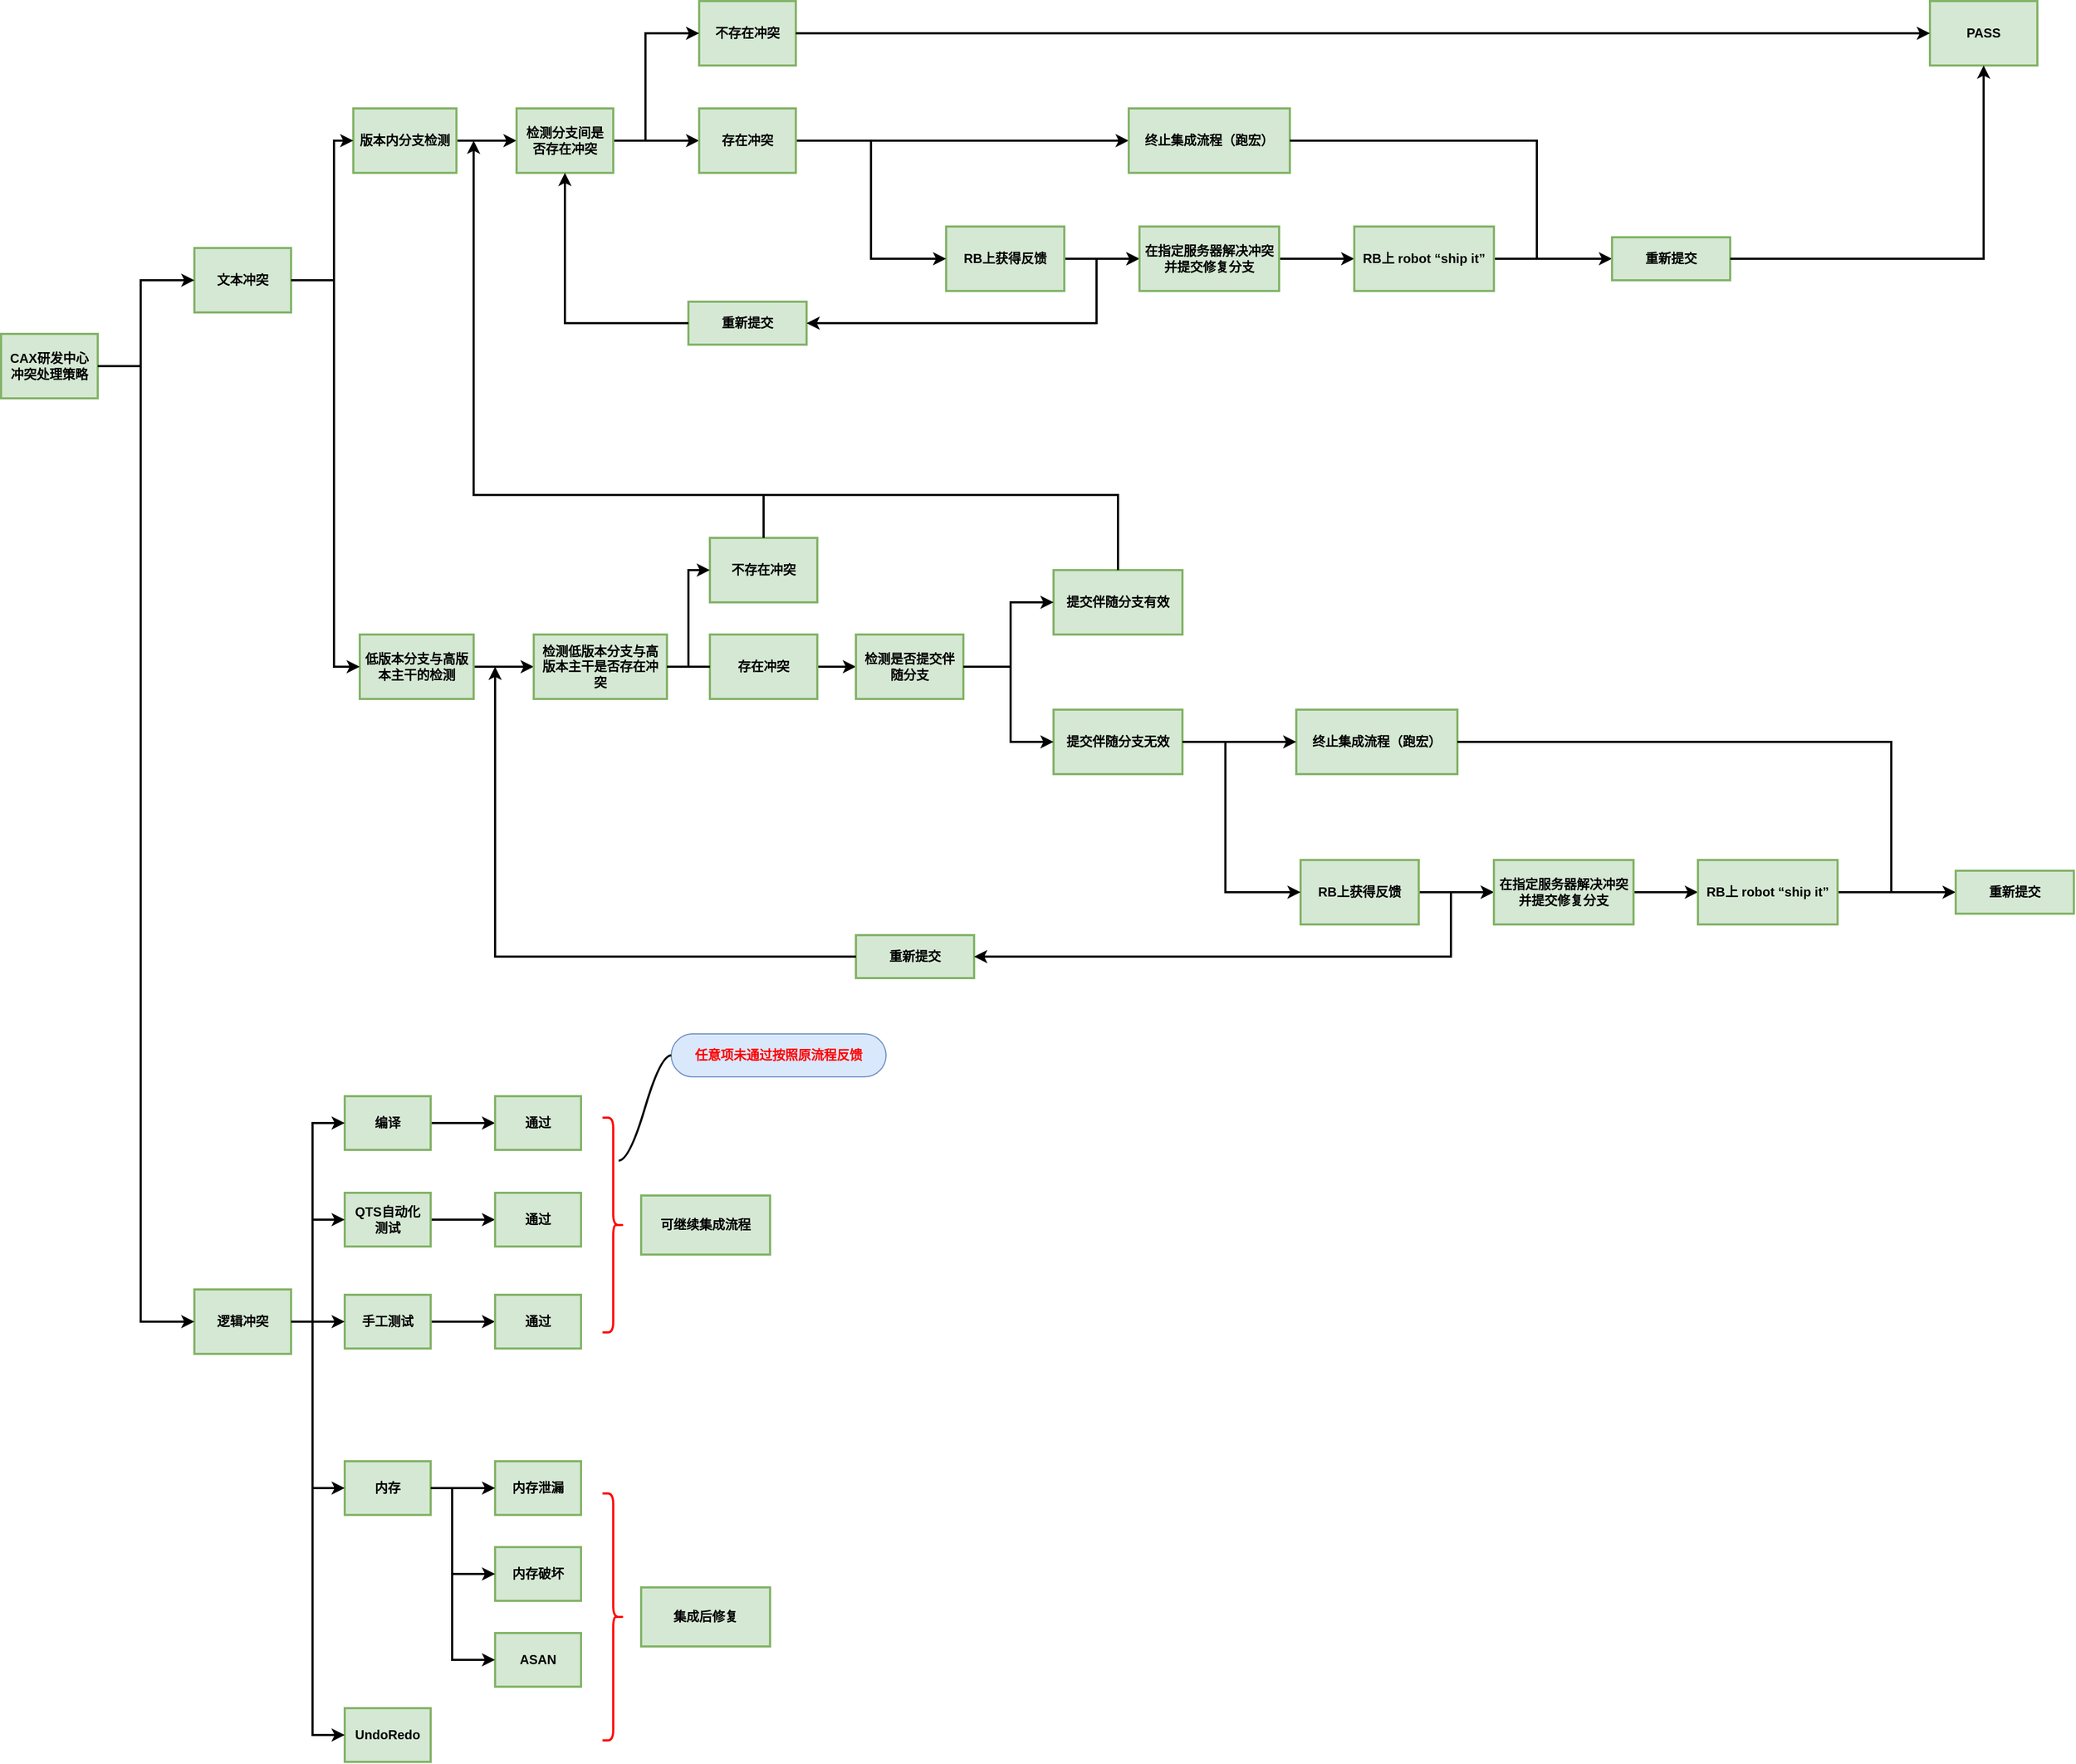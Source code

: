 <mxfile version="18.0.2" type="github">
  <diagram id="D4ulN_NYA70THIKxF5Tm" name="Page-1">
    <mxGraphModel dx="2249" dy="1963" grid="1" gridSize="10" guides="1" tooltips="1" connect="1" arrows="1" fold="1" page="1" pageScale="1" pageWidth="827" pageHeight="1169" math="0" shadow="0">
      <root>
        <mxCell id="0" />
        <mxCell id="1" parent="0" />
        <mxCell id="JzqUl4RdUkzFkftv-TBu-1" value="CAX研发中心冲突处理策略" style="rounded=0;whiteSpace=wrap;html=1;fillColor=#d5e8d4;strokeColor=#82B366;strokeWidth=2;sketch=0;glass=0;shadow=0;spacing=6;fontStyle=1" vertex="1" parent="1">
          <mxGeometry x="-10" y="250" width="90" height="60" as="geometry" />
        </mxCell>
        <mxCell id="JzqUl4RdUkzFkftv-TBu-2" value="文本冲突" style="rounded=0;whiteSpace=wrap;html=1;fillColor=#d5e8d4;strokeColor=#82B366;strokeWidth=2;sketch=0;glass=0;shadow=0;spacing=6;fontStyle=1" vertex="1" parent="1">
          <mxGeometry x="170" y="170" width="90" height="60" as="geometry" />
        </mxCell>
        <mxCell id="JzqUl4RdUkzFkftv-TBu-3" value="逻辑冲突" style="rounded=0;whiteSpace=wrap;html=1;fillColor=#d5e8d4;strokeColor=#82B366;strokeWidth=2;sketch=0;glass=0;shadow=0;spacing=6;fontStyle=1" vertex="1" parent="1">
          <mxGeometry x="170" y="1140" width="90" height="60" as="geometry" />
        </mxCell>
        <mxCell id="JzqUl4RdUkzFkftv-TBu-4" value="" style="endArrow=classic;html=1;rounded=0;exitX=1;exitY=0.5;exitDx=0;exitDy=0;entryX=0;entryY=0.5;entryDx=0;entryDy=0;strokeWidth=2;" edge="1" parent="1" source="JzqUl4RdUkzFkftv-TBu-1" target="JzqUl4RdUkzFkftv-TBu-2">
          <mxGeometry width="50" height="50" relative="1" as="geometry">
            <mxPoint x="80" y="310" as="sourcePoint" />
            <mxPoint x="130" y="260" as="targetPoint" />
            <Array as="points">
              <mxPoint x="120" y="280" />
              <mxPoint x="120" y="200" />
            </Array>
          </mxGeometry>
        </mxCell>
        <mxCell id="JzqUl4RdUkzFkftv-TBu-5" value="" style="endArrow=classic;html=1;rounded=0;entryX=0;entryY=0.5;entryDx=0;entryDy=0;strokeWidth=2;" edge="1" parent="1" target="JzqUl4RdUkzFkftv-TBu-3">
          <mxGeometry width="50" height="50" relative="1" as="geometry">
            <mxPoint x="120" y="280" as="sourcePoint" />
            <mxPoint x="180" y="210" as="targetPoint" />
            <Array as="points">
              <mxPoint x="120" y="480" />
              <mxPoint x="120" y="700" />
              <mxPoint x="120" y="1040" />
              <mxPoint x="120" y="1170" />
            </Array>
          </mxGeometry>
        </mxCell>
        <mxCell id="JzqUl4RdUkzFkftv-TBu-14" value="" style="edgeStyle=orthogonalEdgeStyle;rounded=0;orthogonalLoop=1;jettySize=auto;html=1;strokeWidth=2;" edge="1" parent="1" source="JzqUl4RdUkzFkftv-TBu-6" target="JzqUl4RdUkzFkftv-TBu-13">
          <mxGeometry relative="1" as="geometry" />
        </mxCell>
        <mxCell id="JzqUl4RdUkzFkftv-TBu-6" value="版本内分支检测" style="rounded=0;whiteSpace=wrap;html=1;fillColor=#d5e8d4;strokeColor=#82B366;strokeWidth=2;sketch=0;glass=0;shadow=0;spacing=6;fontStyle=1" vertex="1" parent="1">
          <mxGeometry x="318" y="40" width="96" height="60" as="geometry" />
        </mxCell>
        <mxCell id="JzqUl4RdUkzFkftv-TBu-42" value="" style="edgeStyle=orthogonalEdgeStyle;rounded=0;orthogonalLoop=1;jettySize=auto;html=1;strokeWidth=2;" edge="1" parent="1" source="JzqUl4RdUkzFkftv-TBu-9" target="JzqUl4RdUkzFkftv-TBu-41">
          <mxGeometry relative="1" as="geometry" />
        </mxCell>
        <mxCell id="JzqUl4RdUkzFkftv-TBu-9" value="低版本分支与高版本主干的检测" style="rounded=0;whiteSpace=wrap;html=1;fillColor=#d5e8d4;strokeColor=#82B366;strokeWidth=2;sketch=0;glass=0;shadow=0;spacing=6;fontStyle=1" vertex="1" parent="1">
          <mxGeometry x="324" y="530" width="106" height="60" as="geometry" />
        </mxCell>
        <mxCell id="JzqUl4RdUkzFkftv-TBu-12" value="" style="endArrow=none;html=1;rounded=0;strokeWidth=2;" edge="1" parent="1" source="JzqUl4RdUkzFkftv-TBu-2">
          <mxGeometry width="50" height="50" relative="1" as="geometry">
            <mxPoint x="260" y="250" as="sourcePoint" />
            <mxPoint x="300" y="200" as="targetPoint" />
          </mxGeometry>
        </mxCell>
        <mxCell id="JzqUl4RdUkzFkftv-TBu-17" value="" style="edgeStyle=orthogonalEdgeStyle;rounded=0;orthogonalLoop=1;jettySize=auto;html=1;strokeWidth=2;" edge="1" parent="1" source="JzqUl4RdUkzFkftv-TBu-13" target="JzqUl4RdUkzFkftv-TBu-15">
          <mxGeometry relative="1" as="geometry" />
        </mxCell>
        <mxCell id="JzqUl4RdUkzFkftv-TBu-13" value="检测分支间是否存在冲突" style="rounded=0;whiteSpace=wrap;html=1;fillColor=#d5e8d4;strokeColor=#82B366;strokeWidth=2;sketch=0;glass=0;shadow=0;spacing=6;fontStyle=1" vertex="1" parent="1">
          <mxGeometry x="470" y="40" width="90" height="60" as="geometry" />
        </mxCell>
        <mxCell id="JzqUl4RdUkzFkftv-TBu-21" value="" style="edgeStyle=orthogonalEdgeStyle;rounded=0;orthogonalLoop=1;jettySize=auto;html=1;strokeWidth=2;entryX=0;entryY=0.5;entryDx=0;entryDy=0;" edge="1" parent="1" source="JzqUl4RdUkzFkftv-TBu-15" target="JzqUl4RdUkzFkftv-TBu-19">
          <mxGeometry relative="1" as="geometry">
            <mxPoint x="810" y="70" as="targetPoint" />
          </mxGeometry>
        </mxCell>
        <mxCell id="JzqUl4RdUkzFkftv-TBu-15" value="存在冲突" style="rounded=0;whiteSpace=wrap;html=1;fillColor=#d5e8d4;strokeColor=#82B366;strokeWidth=2;sketch=0;glass=0;shadow=0;spacing=6;fontStyle=1" vertex="1" parent="1">
          <mxGeometry x="640" y="40" width="90" height="60" as="geometry" />
        </mxCell>
        <mxCell id="JzqUl4RdUkzFkftv-TBu-16" value="不存在冲突" style="rounded=0;whiteSpace=wrap;html=1;fillColor=#d5e8d4;strokeColor=#82B366;strokeWidth=2;sketch=0;glass=0;shadow=0;spacing=6;fontStyle=1" vertex="1" parent="1">
          <mxGeometry x="640" y="-60" width="90" height="60" as="geometry" />
        </mxCell>
        <mxCell id="JzqUl4RdUkzFkftv-TBu-18" value="" style="endArrow=classic;html=1;rounded=0;strokeWidth=2;entryX=0;entryY=0.5;entryDx=0;entryDy=0;" edge="1" parent="1" target="JzqUl4RdUkzFkftv-TBu-16">
          <mxGeometry width="50" height="50" relative="1" as="geometry">
            <mxPoint x="590" y="70" as="sourcePoint" />
            <mxPoint x="640" y="20" as="targetPoint" />
            <Array as="points">
              <mxPoint x="590" y="-30" />
            </Array>
          </mxGeometry>
        </mxCell>
        <mxCell id="JzqUl4RdUkzFkftv-TBu-19" value="终止集成流程（跑宏）" style="rounded=0;whiteSpace=wrap;html=1;fillColor=#d5e8d4;strokeColor=#82B366;strokeWidth=2;sketch=0;glass=0;shadow=0;spacing=6;fontStyle=1" vertex="1" parent="1">
          <mxGeometry x="1040" y="40" width="150" height="60" as="geometry" />
        </mxCell>
        <mxCell id="JzqUl4RdUkzFkftv-TBu-27" value="" style="edgeStyle=orthogonalEdgeStyle;rounded=0;orthogonalLoop=1;jettySize=auto;html=1;strokeWidth=2;" edge="1" parent="1" source="JzqUl4RdUkzFkftv-TBu-22" target="JzqUl4RdUkzFkftv-TBu-23">
          <mxGeometry relative="1" as="geometry" />
        </mxCell>
        <mxCell id="JzqUl4RdUkzFkftv-TBu-38" value="" style="edgeStyle=orthogonalEdgeStyle;rounded=0;orthogonalLoop=1;jettySize=auto;html=1;strokeWidth=2;" edge="1" parent="1" source="JzqUl4RdUkzFkftv-TBu-22" target="JzqUl4RdUkzFkftv-TBu-23">
          <mxGeometry relative="1" as="geometry" />
        </mxCell>
        <mxCell id="JzqUl4RdUkzFkftv-TBu-22" value="RB上获得反馈" style="rounded=0;whiteSpace=wrap;html=1;fillColor=#d5e8d4;strokeColor=#82B366;strokeWidth=2;sketch=0;glass=0;shadow=0;spacing=6;fontStyle=1" vertex="1" parent="1">
          <mxGeometry x="870" y="150" width="110" height="60" as="geometry" />
        </mxCell>
        <mxCell id="JzqUl4RdUkzFkftv-TBu-28" value="" style="edgeStyle=orthogonalEdgeStyle;rounded=0;orthogonalLoop=1;jettySize=auto;html=1;strokeWidth=2;" edge="1" parent="1" source="JzqUl4RdUkzFkftv-TBu-23" target="JzqUl4RdUkzFkftv-TBu-24">
          <mxGeometry relative="1" as="geometry" />
        </mxCell>
        <mxCell id="JzqUl4RdUkzFkftv-TBu-23" value="在指定服务器解决冲突并提交修复分支" style="rounded=0;whiteSpace=wrap;html=1;fillColor=#d5e8d4;strokeColor=#82B366;strokeWidth=2;sketch=0;glass=0;shadow=0;spacing=6;fontStyle=1" vertex="1" parent="1">
          <mxGeometry x="1050" y="150" width="130" height="60" as="geometry" />
        </mxCell>
        <mxCell id="JzqUl4RdUkzFkftv-TBu-29" value="" style="edgeStyle=orthogonalEdgeStyle;rounded=0;orthogonalLoop=1;jettySize=auto;html=1;strokeWidth=2;" edge="1" parent="1" source="JzqUl4RdUkzFkftv-TBu-24" target="JzqUl4RdUkzFkftv-TBu-25">
          <mxGeometry relative="1" as="geometry" />
        </mxCell>
        <mxCell id="JzqUl4RdUkzFkftv-TBu-24" value="RB上 robot “ship it”" style="rounded=0;whiteSpace=wrap;html=1;fillColor=#d5e8d4;strokeColor=#82B366;strokeWidth=2;sketch=0;glass=0;shadow=0;spacing=6;fontStyle=1" vertex="1" parent="1">
          <mxGeometry x="1250" y="150" width="130" height="60" as="geometry" />
        </mxCell>
        <mxCell id="JzqUl4RdUkzFkftv-TBu-25" value="重新提交" style="rounded=0;whiteSpace=wrap;html=1;fillColor=#d5e8d4;strokeColor=#82B366;strokeWidth=2;sketch=0;glass=0;shadow=0;spacing=6;fontStyle=1" vertex="1" parent="1">
          <mxGeometry x="1490" y="160" width="110" height="40" as="geometry" />
        </mxCell>
        <mxCell id="JzqUl4RdUkzFkftv-TBu-26" value="" style="endArrow=classic;html=1;rounded=0;strokeWidth=2;entryX=0;entryY=0.5;entryDx=0;entryDy=0;" edge="1" parent="1" target="JzqUl4RdUkzFkftv-TBu-22">
          <mxGeometry width="50" height="50" relative="1" as="geometry">
            <mxPoint x="800" y="70" as="sourcePoint" />
            <mxPoint x="820" y="120" as="targetPoint" />
            <Array as="points">
              <mxPoint x="800" y="180" />
            </Array>
          </mxGeometry>
        </mxCell>
        <mxCell id="JzqUl4RdUkzFkftv-TBu-30" value="" style="endArrow=none;html=1;rounded=0;strokeWidth=2;exitX=1;exitY=0.5;exitDx=0;exitDy=0;" edge="1" parent="1" source="JzqUl4RdUkzFkftv-TBu-19">
          <mxGeometry width="50" height="50" relative="1" as="geometry">
            <mxPoint x="1320" y="100" as="sourcePoint" />
            <mxPoint x="1420" y="180" as="targetPoint" />
            <Array as="points">
              <mxPoint x="1420" y="70" />
            </Array>
          </mxGeometry>
        </mxCell>
        <mxCell id="JzqUl4RdUkzFkftv-TBu-31" value="PASS" style="rounded=0;whiteSpace=wrap;html=1;fillColor=#d5e8d4;strokeColor=#82B366;strokeWidth=2;sketch=0;glass=0;shadow=0;spacing=6;fontStyle=1" vertex="1" parent="1">
          <mxGeometry x="1786" y="-60" width="100" height="60" as="geometry" />
        </mxCell>
        <mxCell id="JzqUl4RdUkzFkftv-TBu-32" value="" style="endArrow=classic;html=1;rounded=0;strokeWidth=2;exitX=1;exitY=0.5;exitDx=0;exitDy=0;entryX=0;entryY=0.5;entryDx=0;entryDy=0;" edge="1" parent="1" source="JzqUl4RdUkzFkftv-TBu-16" target="JzqUl4RdUkzFkftv-TBu-31">
          <mxGeometry width="50" height="50" relative="1" as="geometry">
            <mxPoint x="886" y="-30" as="sourcePoint" />
            <mxPoint x="996" y="-40" as="targetPoint" />
          </mxGeometry>
        </mxCell>
        <mxCell id="JzqUl4RdUkzFkftv-TBu-34" value="重新提交" style="rounded=0;whiteSpace=wrap;html=1;fillColor=#d5e8d4;strokeColor=#82B366;strokeWidth=2;sketch=0;glass=0;shadow=0;spacing=6;fontStyle=1" vertex="1" parent="1">
          <mxGeometry x="630" y="220" width="110" height="40" as="geometry" />
        </mxCell>
        <mxCell id="JzqUl4RdUkzFkftv-TBu-35" value="" style="endArrow=classic;html=1;rounded=0;strokeWidth=2;entryX=1;entryY=0.5;entryDx=0;entryDy=0;" edge="1" parent="1" target="JzqUl4RdUkzFkftv-TBu-34">
          <mxGeometry width="50" height="50" relative="1" as="geometry">
            <mxPoint x="1010" y="180" as="sourcePoint" />
            <mxPoint x="930" y="300" as="targetPoint" />
            <Array as="points">
              <mxPoint x="1010" y="240" />
            </Array>
          </mxGeometry>
        </mxCell>
        <mxCell id="JzqUl4RdUkzFkftv-TBu-36" value="" style="endArrow=classic;html=1;rounded=0;strokeWidth=2;exitX=0;exitY=0.5;exitDx=0;exitDy=0;entryX=0.5;entryY=1;entryDx=0;entryDy=0;" edge="1" parent="1" source="JzqUl4RdUkzFkftv-TBu-34" target="JzqUl4RdUkzFkftv-TBu-13">
          <mxGeometry width="50" height="50" relative="1" as="geometry">
            <mxPoint x="500" y="240" as="sourcePoint" />
            <mxPoint x="550" y="190" as="targetPoint" />
            <Array as="points">
              <mxPoint x="515" y="240" />
            </Array>
          </mxGeometry>
        </mxCell>
        <mxCell id="JzqUl4RdUkzFkftv-TBu-37" value="" style="endArrow=classic;html=1;rounded=0;strokeWidth=2;exitX=1;exitY=0.5;exitDx=0;exitDy=0;entryX=0.5;entryY=1;entryDx=0;entryDy=0;" edge="1" parent="1" source="JzqUl4RdUkzFkftv-TBu-25" target="JzqUl4RdUkzFkftv-TBu-31">
          <mxGeometry width="50" height="50" relative="1" as="geometry">
            <mxPoint x="1756" y="180" as="sourcePoint" />
            <mxPoint x="1886" y="160" as="targetPoint" />
            <Array as="points">
              <mxPoint x="1836" y="180" />
            </Array>
          </mxGeometry>
        </mxCell>
        <mxCell id="JzqUl4RdUkzFkftv-TBu-39" value="" style="endArrow=classic;html=1;rounded=0;strokeWidth=2;entryX=0;entryY=0.5;entryDx=0;entryDy=0;" edge="1" parent="1" target="JzqUl4RdUkzFkftv-TBu-6">
          <mxGeometry width="50" height="50" relative="1" as="geometry">
            <mxPoint x="300" y="200" as="sourcePoint" />
            <mxPoint x="320" y="70" as="targetPoint" />
            <Array as="points">
              <mxPoint x="300" y="70" />
            </Array>
          </mxGeometry>
        </mxCell>
        <mxCell id="JzqUl4RdUkzFkftv-TBu-40" value="" style="endArrow=classic;html=1;rounded=0;strokeWidth=2;entryX=0;entryY=0.5;entryDx=0;entryDy=0;" edge="1" parent="1" target="JzqUl4RdUkzFkftv-TBu-9">
          <mxGeometry width="50" height="50" relative="1" as="geometry">
            <mxPoint x="300" y="200" as="sourcePoint" />
            <mxPoint x="280" y="340" as="targetPoint" />
            <Array as="points">
              <mxPoint x="300" y="390" />
              <mxPoint x="300" y="560" />
            </Array>
          </mxGeometry>
        </mxCell>
        <mxCell id="JzqUl4RdUkzFkftv-TBu-44" value="" style="edgeStyle=orthogonalEdgeStyle;rounded=0;orthogonalLoop=1;jettySize=auto;html=1;strokeWidth=2;startArrow=none;" edge="1" parent="1" source="JzqUl4RdUkzFkftv-TBu-98" target="JzqUl4RdUkzFkftv-TBu-43">
          <mxGeometry relative="1" as="geometry" />
        </mxCell>
        <mxCell id="JzqUl4RdUkzFkftv-TBu-41" value="检测低版本分支与高版本主干是否存在冲突" style="rounded=0;whiteSpace=wrap;html=1;fillColor=#d5e8d4;strokeColor=#82B366;strokeWidth=2;sketch=0;glass=0;shadow=0;spacing=7;fontStyle=1" vertex="1" parent="1">
          <mxGeometry x="486" y="530" width="124" height="60" as="geometry" />
        </mxCell>
        <mxCell id="JzqUl4RdUkzFkftv-TBu-43" value="检测是否提交伴随分支" style="rounded=0;whiteSpace=wrap;html=1;fillColor=#d5e8d4;strokeColor=#82B366;strokeWidth=2;sketch=0;glass=0;shadow=0;spacing=7;fontStyle=1" vertex="1" parent="1">
          <mxGeometry x="786" y="530" width="100" height="60" as="geometry" />
        </mxCell>
        <mxCell id="JzqUl4RdUkzFkftv-TBu-45" value="提交伴随分支有效" style="rounded=0;whiteSpace=wrap;html=1;fillColor=#d5e8d4;strokeColor=#82B366;strokeWidth=2;sketch=0;glass=0;shadow=0;spacing=7;fontStyle=1" vertex="1" parent="1">
          <mxGeometry x="970" y="470" width="120" height="60" as="geometry" />
        </mxCell>
        <mxCell id="JzqUl4RdUkzFkftv-TBu-46" value="提交伴随分支无效" style="rounded=0;whiteSpace=wrap;html=1;fillColor=#d5e8d4;strokeColor=#82B366;strokeWidth=2;sketch=0;glass=0;shadow=0;spacing=7;fontStyle=1" vertex="1" parent="1">
          <mxGeometry x="970" y="600" width="120" height="60" as="geometry" />
        </mxCell>
        <mxCell id="JzqUl4RdUkzFkftv-TBu-47" value="" style="endArrow=classic;html=1;rounded=0;strokeWidth=2;exitX=1;exitY=0.5;exitDx=0;exitDy=0;entryX=0;entryY=0.5;entryDx=0;entryDy=0;" edge="1" parent="1" source="JzqUl4RdUkzFkftv-TBu-43" target="JzqUl4RdUkzFkftv-TBu-45">
          <mxGeometry width="50" height="50" relative="1" as="geometry">
            <mxPoint x="930" y="600" as="sourcePoint" />
            <mxPoint x="980" y="550" as="targetPoint" />
            <Array as="points">
              <mxPoint x="930" y="560" />
              <mxPoint x="930" y="500" />
            </Array>
          </mxGeometry>
        </mxCell>
        <mxCell id="JzqUl4RdUkzFkftv-TBu-48" value="" style="endArrow=classic;html=1;rounded=0;strokeWidth=2;entryX=0;entryY=0.5;entryDx=0;entryDy=0;" edge="1" parent="1" target="JzqUl4RdUkzFkftv-TBu-46">
          <mxGeometry width="50" height="50" relative="1" as="geometry">
            <mxPoint x="930" y="560" as="sourcePoint" />
            <mxPoint x="940" y="630" as="targetPoint" />
            <Array as="points">
              <mxPoint x="930" y="630" />
            </Array>
          </mxGeometry>
        </mxCell>
        <mxCell id="JzqUl4RdUkzFkftv-TBu-49" value="" style="endArrow=classic;html=1;rounded=0;strokeWidth=2;exitX=0.5;exitY=0;exitDx=0;exitDy=0;" edge="1" parent="1" source="JzqUl4RdUkzFkftv-TBu-45">
          <mxGeometry width="50" height="50" relative="1" as="geometry">
            <mxPoint x="1110" y="350" as="sourcePoint" />
            <mxPoint x="430" y="70" as="targetPoint" />
            <Array as="points">
              <mxPoint x="1030" y="400" />
              <mxPoint x="430" y="400" />
              <mxPoint x="430" y="280" />
            </Array>
          </mxGeometry>
        </mxCell>
        <mxCell id="JzqUl4RdUkzFkftv-TBu-50" value="终止集成流程（跑宏）" style="rounded=0;whiteSpace=wrap;html=1;fillColor=#d5e8d4;strokeColor=#82B366;strokeWidth=2;sketch=0;glass=0;shadow=0;spacing=6;fontStyle=1" vertex="1" parent="1">
          <mxGeometry x="1196" y="600" width="150" height="60" as="geometry" />
        </mxCell>
        <mxCell id="JzqUl4RdUkzFkftv-TBu-51" value="" style="edgeStyle=orthogonalEdgeStyle;rounded=0;orthogonalLoop=1;jettySize=auto;html=1;strokeWidth=2;" edge="1" parent="1" source="JzqUl4RdUkzFkftv-TBu-53" target="JzqUl4RdUkzFkftv-TBu-55">
          <mxGeometry relative="1" as="geometry" />
        </mxCell>
        <mxCell id="JzqUl4RdUkzFkftv-TBu-52" value="" style="edgeStyle=orthogonalEdgeStyle;rounded=0;orthogonalLoop=1;jettySize=auto;html=1;strokeWidth=2;" edge="1" parent="1" source="JzqUl4RdUkzFkftv-TBu-53" target="JzqUl4RdUkzFkftv-TBu-55">
          <mxGeometry relative="1" as="geometry" />
        </mxCell>
        <mxCell id="JzqUl4RdUkzFkftv-TBu-53" value="RB上获得反馈" style="rounded=0;whiteSpace=wrap;html=1;fillColor=#d5e8d4;strokeColor=#82B366;strokeWidth=2;sketch=0;glass=0;shadow=0;spacing=6;fontStyle=1" vertex="1" parent="1">
          <mxGeometry x="1200" y="740" width="110" height="60" as="geometry" />
        </mxCell>
        <mxCell id="JzqUl4RdUkzFkftv-TBu-54" value="" style="edgeStyle=orthogonalEdgeStyle;rounded=0;orthogonalLoop=1;jettySize=auto;html=1;strokeWidth=2;" edge="1" parent="1" source="JzqUl4RdUkzFkftv-TBu-55" target="JzqUl4RdUkzFkftv-TBu-57">
          <mxGeometry relative="1" as="geometry" />
        </mxCell>
        <mxCell id="JzqUl4RdUkzFkftv-TBu-55" value="在指定服务器解决冲突并提交修复分支" style="rounded=0;whiteSpace=wrap;html=1;fillColor=#d5e8d4;strokeColor=#82B366;strokeWidth=2;sketch=0;glass=0;shadow=0;spacing=6;fontStyle=1" vertex="1" parent="1">
          <mxGeometry x="1380" y="740" width="130" height="60" as="geometry" />
        </mxCell>
        <mxCell id="JzqUl4RdUkzFkftv-TBu-56" value="" style="edgeStyle=orthogonalEdgeStyle;rounded=0;orthogonalLoop=1;jettySize=auto;html=1;strokeWidth=2;" edge="1" parent="1" source="JzqUl4RdUkzFkftv-TBu-57" target="JzqUl4RdUkzFkftv-TBu-58">
          <mxGeometry relative="1" as="geometry" />
        </mxCell>
        <mxCell id="JzqUl4RdUkzFkftv-TBu-57" value="RB上 robot “ship it”" style="rounded=0;whiteSpace=wrap;html=1;fillColor=#d5e8d4;strokeColor=#82B366;strokeWidth=2;sketch=0;glass=0;shadow=0;spacing=6;fontStyle=1" vertex="1" parent="1">
          <mxGeometry x="1570" y="740" width="130" height="60" as="geometry" />
        </mxCell>
        <mxCell id="JzqUl4RdUkzFkftv-TBu-58" value="重新提交" style="rounded=0;whiteSpace=wrap;html=1;fillColor=#d5e8d4;strokeColor=#82B366;strokeWidth=2;sketch=0;glass=0;shadow=0;spacing=6;fontStyle=1" vertex="1" parent="1">
          <mxGeometry x="1810" y="750" width="110" height="40" as="geometry" />
        </mxCell>
        <mxCell id="JzqUl4RdUkzFkftv-TBu-59" value="" style="endArrow=classic;html=1;rounded=0;strokeWidth=2;entryX=0;entryY=0.5;entryDx=0;entryDy=0;" edge="1" parent="1" target="JzqUl4RdUkzFkftv-TBu-53">
          <mxGeometry width="50" height="50" relative="1" as="geometry">
            <mxPoint x="1130" y="630" as="sourcePoint" />
            <mxPoint x="1150" y="710" as="targetPoint" />
            <Array as="points">
              <mxPoint x="1130" y="770" />
            </Array>
          </mxGeometry>
        </mxCell>
        <mxCell id="JzqUl4RdUkzFkftv-TBu-60" value="" style="endArrow=none;html=1;rounded=0;strokeWidth=2;exitX=1;exitY=0.5;exitDx=0;exitDy=0;" edge="1" parent="1" source="JzqUl4RdUkzFkftv-TBu-50">
          <mxGeometry width="50" height="50" relative="1" as="geometry">
            <mxPoint x="1520" y="630" as="sourcePoint" />
            <mxPoint x="1750" y="770" as="targetPoint" />
            <Array as="points">
              <mxPoint x="1750" y="630" />
            </Array>
          </mxGeometry>
        </mxCell>
        <mxCell id="JzqUl4RdUkzFkftv-TBu-61" value="重新提交" style="rounded=0;whiteSpace=wrap;html=1;fillColor=#d5e8d4;strokeColor=#82B366;strokeWidth=2;sketch=0;glass=0;shadow=0;spacing=6;fontStyle=1" vertex="1" parent="1">
          <mxGeometry x="786" y="810" width="110" height="40" as="geometry" />
        </mxCell>
        <mxCell id="JzqUl4RdUkzFkftv-TBu-62" value="" style="endArrow=classic;html=1;rounded=0;strokeWidth=2;entryX=1;entryY=0.5;entryDx=0;entryDy=0;" edge="1" parent="1" target="JzqUl4RdUkzFkftv-TBu-61">
          <mxGeometry width="50" height="50" relative="1" as="geometry">
            <mxPoint x="1340" y="770" as="sourcePoint" />
            <mxPoint x="1070" y="830" as="targetPoint" />
            <Array as="points">
              <mxPoint x="1340" y="830" />
            </Array>
          </mxGeometry>
        </mxCell>
        <mxCell id="JzqUl4RdUkzFkftv-TBu-63" value="" style="endArrow=classic;html=1;rounded=0;strokeWidth=2;exitX=1;exitY=0.5;exitDx=0;exitDy=0;entryX=0;entryY=0.5;entryDx=0;entryDy=0;" edge="1" parent="1" source="JzqUl4RdUkzFkftv-TBu-46" target="JzqUl4RdUkzFkftv-TBu-50">
          <mxGeometry width="50" height="50" relative="1" as="geometry">
            <mxPoint x="1046" y="670" as="sourcePoint" />
            <mxPoint x="1096" y="620" as="targetPoint" />
          </mxGeometry>
        </mxCell>
        <mxCell id="JzqUl4RdUkzFkftv-TBu-64" value="" style="endArrow=classic;html=1;rounded=0;strokeWidth=2;exitX=0;exitY=0.5;exitDx=0;exitDy=0;" edge="1" parent="1" source="JzqUl4RdUkzFkftv-TBu-61">
          <mxGeometry width="50" height="50" relative="1" as="geometry">
            <mxPoint x="620" y="870" as="sourcePoint" />
            <mxPoint x="450" y="560" as="targetPoint" />
            <Array as="points">
              <mxPoint x="450" y="830" />
            </Array>
          </mxGeometry>
        </mxCell>
        <mxCell id="JzqUl4RdUkzFkftv-TBu-69" value="" style="edgeStyle=orthogonalEdgeStyle;rounded=0;orthogonalLoop=1;jettySize=auto;html=1;strokeWidth=2;" edge="1" parent="1" source="JzqUl4RdUkzFkftv-TBu-65" target="JzqUl4RdUkzFkftv-TBu-68">
          <mxGeometry relative="1" as="geometry" />
        </mxCell>
        <mxCell id="JzqUl4RdUkzFkftv-TBu-65" value="编译" style="rounded=0;whiteSpace=wrap;html=1;fillColor=#d5e8d4;strokeColor=#82B366;strokeWidth=2;sketch=0;glass=0;shadow=0;spacing=6;fontStyle=1" vertex="1" parent="1">
          <mxGeometry x="310" y="960" width="80" height="50" as="geometry" />
        </mxCell>
        <mxCell id="JzqUl4RdUkzFkftv-TBu-71" value="" style="edgeStyle=orthogonalEdgeStyle;rounded=0;orthogonalLoop=1;jettySize=auto;html=1;strokeWidth=2;" edge="1" parent="1" source="JzqUl4RdUkzFkftv-TBu-66" target="JzqUl4RdUkzFkftv-TBu-70">
          <mxGeometry relative="1" as="geometry" />
        </mxCell>
        <mxCell id="JzqUl4RdUkzFkftv-TBu-66" value="QTS自动化测试" style="rounded=0;whiteSpace=wrap;html=1;fillColor=#d5e8d4;strokeColor=#82B366;strokeWidth=2;sketch=0;glass=0;shadow=0;spacing=6;fontStyle=1" vertex="1" parent="1">
          <mxGeometry x="310" y="1050" width="80" height="50" as="geometry" />
        </mxCell>
        <mxCell id="JzqUl4RdUkzFkftv-TBu-73" value="" style="edgeStyle=orthogonalEdgeStyle;rounded=0;orthogonalLoop=1;jettySize=auto;html=1;strokeWidth=2;" edge="1" parent="1" source="JzqUl4RdUkzFkftv-TBu-67" target="JzqUl4RdUkzFkftv-TBu-72">
          <mxGeometry relative="1" as="geometry" />
        </mxCell>
        <mxCell id="JzqUl4RdUkzFkftv-TBu-67" value="手工测试" style="rounded=0;whiteSpace=wrap;html=1;fillColor=#d5e8d4;strokeColor=#82B366;strokeWidth=2;sketch=0;glass=0;shadow=0;spacing=6;fontStyle=1" vertex="1" parent="1">
          <mxGeometry x="310" y="1145" width="80" height="50" as="geometry" />
        </mxCell>
        <mxCell id="JzqUl4RdUkzFkftv-TBu-68" value="通过" style="rounded=0;whiteSpace=wrap;html=1;fillColor=#d5e8d4;strokeColor=#82B366;strokeWidth=2;sketch=0;glass=0;shadow=0;spacing=6;fontStyle=1" vertex="1" parent="1">
          <mxGeometry x="450" y="960" width="80" height="50" as="geometry" />
        </mxCell>
        <mxCell id="JzqUl4RdUkzFkftv-TBu-70" value="通过" style="rounded=0;whiteSpace=wrap;html=1;fillColor=#d5e8d4;strokeColor=#82B366;strokeWidth=2;sketch=0;glass=0;shadow=0;spacing=6;fontStyle=1" vertex="1" parent="1">
          <mxGeometry x="450" y="1050" width="80" height="50" as="geometry" />
        </mxCell>
        <mxCell id="JzqUl4RdUkzFkftv-TBu-72" value="通过" style="rounded=0;whiteSpace=wrap;html=1;fillColor=#d5e8d4;strokeColor=#82B366;strokeWidth=2;sketch=0;glass=0;shadow=0;spacing=6;fontStyle=1" vertex="1" parent="1">
          <mxGeometry x="450" y="1145" width="80" height="50" as="geometry" />
        </mxCell>
        <mxCell id="JzqUl4RdUkzFkftv-TBu-74" value="内存" style="rounded=0;whiteSpace=wrap;html=1;fillColor=#d5e8d4;strokeColor=#82B366;strokeWidth=2;sketch=0;glass=0;shadow=0;spacing=6;fontStyle=1" vertex="1" parent="1">
          <mxGeometry x="310" y="1300" width="80" height="50" as="geometry" />
        </mxCell>
        <mxCell id="JzqUl4RdUkzFkftv-TBu-75" value="UndoRedo" style="rounded=0;whiteSpace=wrap;html=1;fillColor=#d5e8d4;strokeColor=#82B366;strokeWidth=2;sketch=0;glass=0;shadow=0;spacing=6;fontStyle=1" vertex="1" parent="1">
          <mxGeometry x="310" y="1530" width="80" height="50" as="geometry" />
        </mxCell>
        <mxCell id="JzqUl4RdUkzFkftv-TBu-76" value="内存泄漏" style="rounded=0;whiteSpace=wrap;html=1;fillColor=#d5e8d4;strokeColor=#82B366;strokeWidth=2;sketch=0;glass=0;shadow=0;spacing=6;fontStyle=1" vertex="1" parent="1">
          <mxGeometry x="450" y="1300" width="80" height="50" as="geometry" />
        </mxCell>
        <mxCell id="JzqUl4RdUkzFkftv-TBu-78" value="内存破坏" style="rounded=0;whiteSpace=wrap;html=1;fillColor=#d5e8d4;strokeColor=#82B366;strokeWidth=2;sketch=0;glass=0;shadow=0;spacing=6;fontStyle=1" vertex="1" parent="1">
          <mxGeometry x="450" y="1380" width="80" height="50" as="geometry" />
        </mxCell>
        <mxCell id="JzqUl4RdUkzFkftv-TBu-79" value="ASAN" style="rounded=0;whiteSpace=wrap;html=1;fillColor=#d5e8d4;strokeColor=#82B366;strokeWidth=2;sketch=0;glass=0;shadow=0;spacing=6;fontStyle=1" vertex="1" parent="1">
          <mxGeometry x="450" y="1460" width="80" height="50" as="geometry" />
        </mxCell>
        <mxCell id="JzqUl4RdUkzFkftv-TBu-82" value="" style="endArrow=classic;html=1;rounded=0;strokeWidth=2;entryX=0;entryY=0.5;entryDx=0;entryDy=0;" edge="1" parent="1" target="JzqUl4RdUkzFkftv-TBu-78">
          <mxGeometry width="50" height="50" relative="1" as="geometry">
            <mxPoint x="410" y="1325" as="sourcePoint" />
            <mxPoint x="450" y="1370" as="targetPoint" />
            <Array as="points">
              <mxPoint x="410" y="1405" />
            </Array>
          </mxGeometry>
        </mxCell>
        <mxCell id="JzqUl4RdUkzFkftv-TBu-83" value="" style="endArrow=classic;html=1;rounded=0;strokeWidth=2;entryX=0;entryY=0.5;entryDx=0;entryDy=0;" edge="1" parent="1" target="JzqUl4RdUkzFkftv-TBu-79">
          <mxGeometry width="50" height="50" relative="1" as="geometry">
            <mxPoint x="410" y="1400" as="sourcePoint" />
            <mxPoint x="410" y="1430" as="targetPoint" />
            <Array as="points">
              <mxPoint x="410" y="1485" />
            </Array>
          </mxGeometry>
        </mxCell>
        <mxCell id="JzqUl4RdUkzFkftv-TBu-84" value="" style="endArrow=classic;html=1;rounded=0;strokeWidth=2;entryX=0;entryY=0.5;entryDx=0;entryDy=0;" edge="1" parent="1" target="JzqUl4RdUkzFkftv-TBu-76">
          <mxGeometry width="50" height="50" relative="1" as="geometry">
            <mxPoint x="390" y="1325" as="sourcePoint" />
            <mxPoint x="460" y="1270" as="targetPoint" />
          </mxGeometry>
        </mxCell>
        <mxCell id="JzqUl4RdUkzFkftv-TBu-85" value="" style="endArrow=classic;html=1;rounded=0;strokeWidth=2;exitX=1;exitY=0.5;exitDx=0;exitDy=0;entryX=0;entryY=0.5;entryDx=0;entryDy=0;" edge="1" parent="1" source="JzqUl4RdUkzFkftv-TBu-3" target="JzqUl4RdUkzFkftv-TBu-65">
          <mxGeometry width="50" height="50" relative="1" as="geometry">
            <mxPoint x="250" y="1290" as="sourcePoint" />
            <mxPoint x="300" y="1240" as="targetPoint" />
            <Array as="points">
              <mxPoint x="280" y="1170" />
              <mxPoint x="280" y="985" />
            </Array>
          </mxGeometry>
        </mxCell>
        <mxCell id="JzqUl4RdUkzFkftv-TBu-86" value="" style="endArrow=classic;html=1;rounded=0;strokeWidth=2;entryX=0;entryY=0.5;entryDx=0;entryDy=0;" edge="1" parent="1" target="JzqUl4RdUkzFkftv-TBu-67">
          <mxGeometry width="50" height="50" relative="1" as="geometry">
            <mxPoint x="280" y="1170" as="sourcePoint" />
            <mxPoint x="310" y="1220" as="targetPoint" />
          </mxGeometry>
        </mxCell>
        <mxCell id="JzqUl4RdUkzFkftv-TBu-87" value="" style="endArrow=classic;html=1;rounded=0;strokeWidth=2;entryX=0;entryY=0.5;entryDx=0;entryDy=0;" edge="1" parent="1" target="JzqUl4RdUkzFkftv-TBu-66">
          <mxGeometry width="50" height="50" relative="1" as="geometry">
            <mxPoint x="280" y="1075" as="sourcePoint" />
            <mxPoint x="270" y="1050" as="targetPoint" />
          </mxGeometry>
        </mxCell>
        <mxCell id="JzqUl4RdUkzFkftv-TBu-88" value="" style="endArrow=classic;html=1;rounded=0;strokeWidth=2;entryX=0;entryY=0.5;entryDx=0;entryDy=0;" edge="1" parent="1" target="JzqUl4RdUkzFkftv-TBu-74">
          <mxGeometry width="50" height="50" relative="1" as="geometry">
            <mxPoint x="280" y="1170" as="sourcePoint" />
            <mxPoint x="270" y="1260" as="targetPoint" />
            <Array as="points">
              <mxPoint x="280" y="1325" />
            </Array>
          </mxGeometry>
        </mxCell>
        <mxCell id="JzqUl4RdUkzFkftv-TBu-89" value="" style="endArrow=classic;html=1;rounded=0;strokeWidth=2;entryX=0;entryY=0.5;entryDx=0;entryDy=0;" edge="1" parent="1" target="JzqUl4RdUkzFkftv-TBu-75">
          <mxGeometry width="50" height="50" relative="1" as="geometry">
            <mxPoint x="280" y="1320" as="sourcePoint" />
            <mxPoint x="240" y="1430" as="targetPoint" />
            <Array as="points">
              <mxPoint x="280" y="1555" />
            </Array>
          </mxGeometry>
        </mxCell>
        <mxCell id="JzqUl4RdUkzFkftv-TBu-90" value="" style="shape=curlyBracket;whiteSpace=wrap;html=1;rounded=1;flipH=1;shadow=0;glass=0;sketch=0;strokeColor=#FF0000;strokeWidth=2;fillColor=#FF0000;fontColor=#ffffff;size=0.5;" vertex="1" parent="1">
          <mxGeometry x="550" y="980" width="20" height="200" as="geometry" />
        </mxCell>
        <mxCell id="JzqUl4RdUkzFkftv-TBu-91" value="可继续集成流程" style="rounded=0;whiteSpace=wrap;html=1;fillColor=#d5e8d4;strokeColor=#82B366;strokeWidth=2;sketch=0;glass=0;shadow=0;spacing=6;fontStyle=1" vertex="1" parent="1">
          <mxGeometry x="586" y="1052.5" width="120" height="55" as="geometry" />
        </mxCell>
        <mxCell id="JzqUl4RdUkzFkftv-TBu-93" value="&lt;b&gt;&lt;font color=&quot;#ff0000&quot;&gt;任意项未通过按照原流程反馈&lt;/font&gt;&lt;/b&gt;" style="whiteSpace=wrap;html=1;rounded=1;arcSize=50;align=center;verticalAlign=middle;strokeWidth=1;autosize=1;spacing=8;treeFolding=1;treeMoving=1;newEdgeStyle={&quot;edgeStyle&quot;:&quot;entityRelationEdgeStyle&quot;,&quot;startArrow&quot;:&quot;none&quot;,&quot;endArrow&quot;:&quot;none&quot;,&quot;segment&quot;:10,&quot;curved&quot;:1};shadow=0;glass=0;sketch=0;fillColor=#dae8fc;strokeColor=#6c8ebf;" vertex="1" parent="1">
          <mxGeometry x="614" y="902" width="200" height="40" as="geometry" />
        </mxCell>
        <mxCell id="JzqUl4RdUkzFkftv-TBu-94" value="" style="edgeStyle=entityRelationEdgeStyle;startArrow=none;endArrow=none;segment=10;curved=1;rounded=0;strokeWidth=2;exitX=0.25;exitY=0.2;exitDx=0;exitDy=0;exitPerimeter=0;" edge="1" target="JzqUl4RdUkzFkftv-TBu-93" parent="1" source="JzqUl4RdUkzFkftv-TBu-90">
          <mxGeometry relative="1" as="geometry">
            <mxPoint x="800" y="1020" as="sourcePoint" />
          </mxGeometry>
        </mxCell>
        <mxCell id="JzqUl4RdUkzFkftv-TBu-95" value="" style="shape=curlyBracket;whiteSpace=wrap;html=1;rounded=1;flipH=1;shadow=0;glass=0;sketch=0;strokeColor=#FF0000;strokeWidth=2;fillColor=#FF0000;fontColor=#ffffff;size=0.5;" vertex="1" parent="1">
          <mxGeometry x="550" y="1330" width="20" height="230" as="geometry" />
        </mxCell>
        <mxCell id="JzqUl4RdUkzFkftv-TBu-96" value="集成后修复" style="rounded=0;whiteSpace=wrap;html=1;fillColor=#d5e8d4;strokeColor=#82B366;strokeWidth=2;sketch=0;glass=0;shadow=0;spacing=6;fontStyle=1" vertex="1" parent="1">
          <mxGeometry x="586" y="1417.5" width="120" height="55" as="geometry" />
        </mxCell>
        <mxCell id="JzqUl4RdUkzFkftv-TBu-97" value="不存在冲突" style="rounded=0;whiteSpace=wrap;html=1;fillColor=#d5e8d4;strokeColor=#82B366;strokeWidth=2;sketch=0;glass=0;shadow=0;spacing=7;fontStyle=1" vertex="1" parent="1">
          <mxGeometry x="650" y="440" width="100" height="60" as="geometry" />
        </mxCell>
        <mxCell id="JzqUl4RdUkzFkftv-TBu-98" value="存在冲突" style="rounded=0;whiteSpace=wrap;html=1;fillColor=#d5e8d4;strokeColor=#82B366;strokeWidth=2;sketch=0;glass=0;shadow=0;spacing=7;fontStyle=1" vertex="1" parent="1">
          <mxGeometry x="650" y="530" width="100" height="60" as="geometry" />
        </mxCell>
        <mxCell id="JzqUl4RdUkzFkftv-TBu-99" value="" style="edgeStyle=orthogonalEdgeStyle;rounded=0;orthogonalLoop=1;jettySize=auto;html=1;strokeWidth=2;endArrow=none;" edge="1" parent="1" source="JzqUl4RdUkzFkftv-TBu-41" target="JzqUl4RdUkzFkftv-TBu-98">
          <mxGeometry relative="1" as="geometry">
            <mxPoint x="610" y="560" as="sourcePoint" />
            <mxPoint x="780" y="560" as="targetPoint" />
          </mxGeometry>
        </mxCell>
        <mxCell id="JzqUl4RdUkzFkftv-TBu-100" value="" style="endArrow=classic;html=1;rounded=0;fontColor=#FF0000;strokeWidth=2;entryX=0;entryY=0.5;entryDx=0;entryDy=0;" edge="1" parent="1" target="JzqUl4RdUkzFkftv-TBu-97">
          <mxGeometry width="50" height="50" relative="1" as="geometry">
            <mxPoint x="630" y="560" as="sourcePoint" />
            <mxPoint x="590" y="460" as="targetPoint" />
            <Array as="points">
              <mxPoint x="630" y="470" />
            </Array>
          </mxGeometry>
        </mxCell>
        <mxCell id="JzqUl4RdUkzFkftv-TBu-102" value="" style="endArrow=none;html=1;rounded=0;fontColor=#FF0000;strokeWidth=2;exitX=0.5;exitY=0;exitDx=0;exitDy=0;" edge="1" parent="1" source="JzqUl4RdUkzFkftv-TBu-97">
          <mxGeometry width="50" height="50" relative="1" as="geometry">
            <mxPoint x="660" y="370" as="sourcePoint" />
            <mxPoint x="700" y="400" as="targetPoint" />
          </mxGeometry>
        </mxCell>
      </root>
    </mxGraphModel>
  </diagram>
</mxfile>
